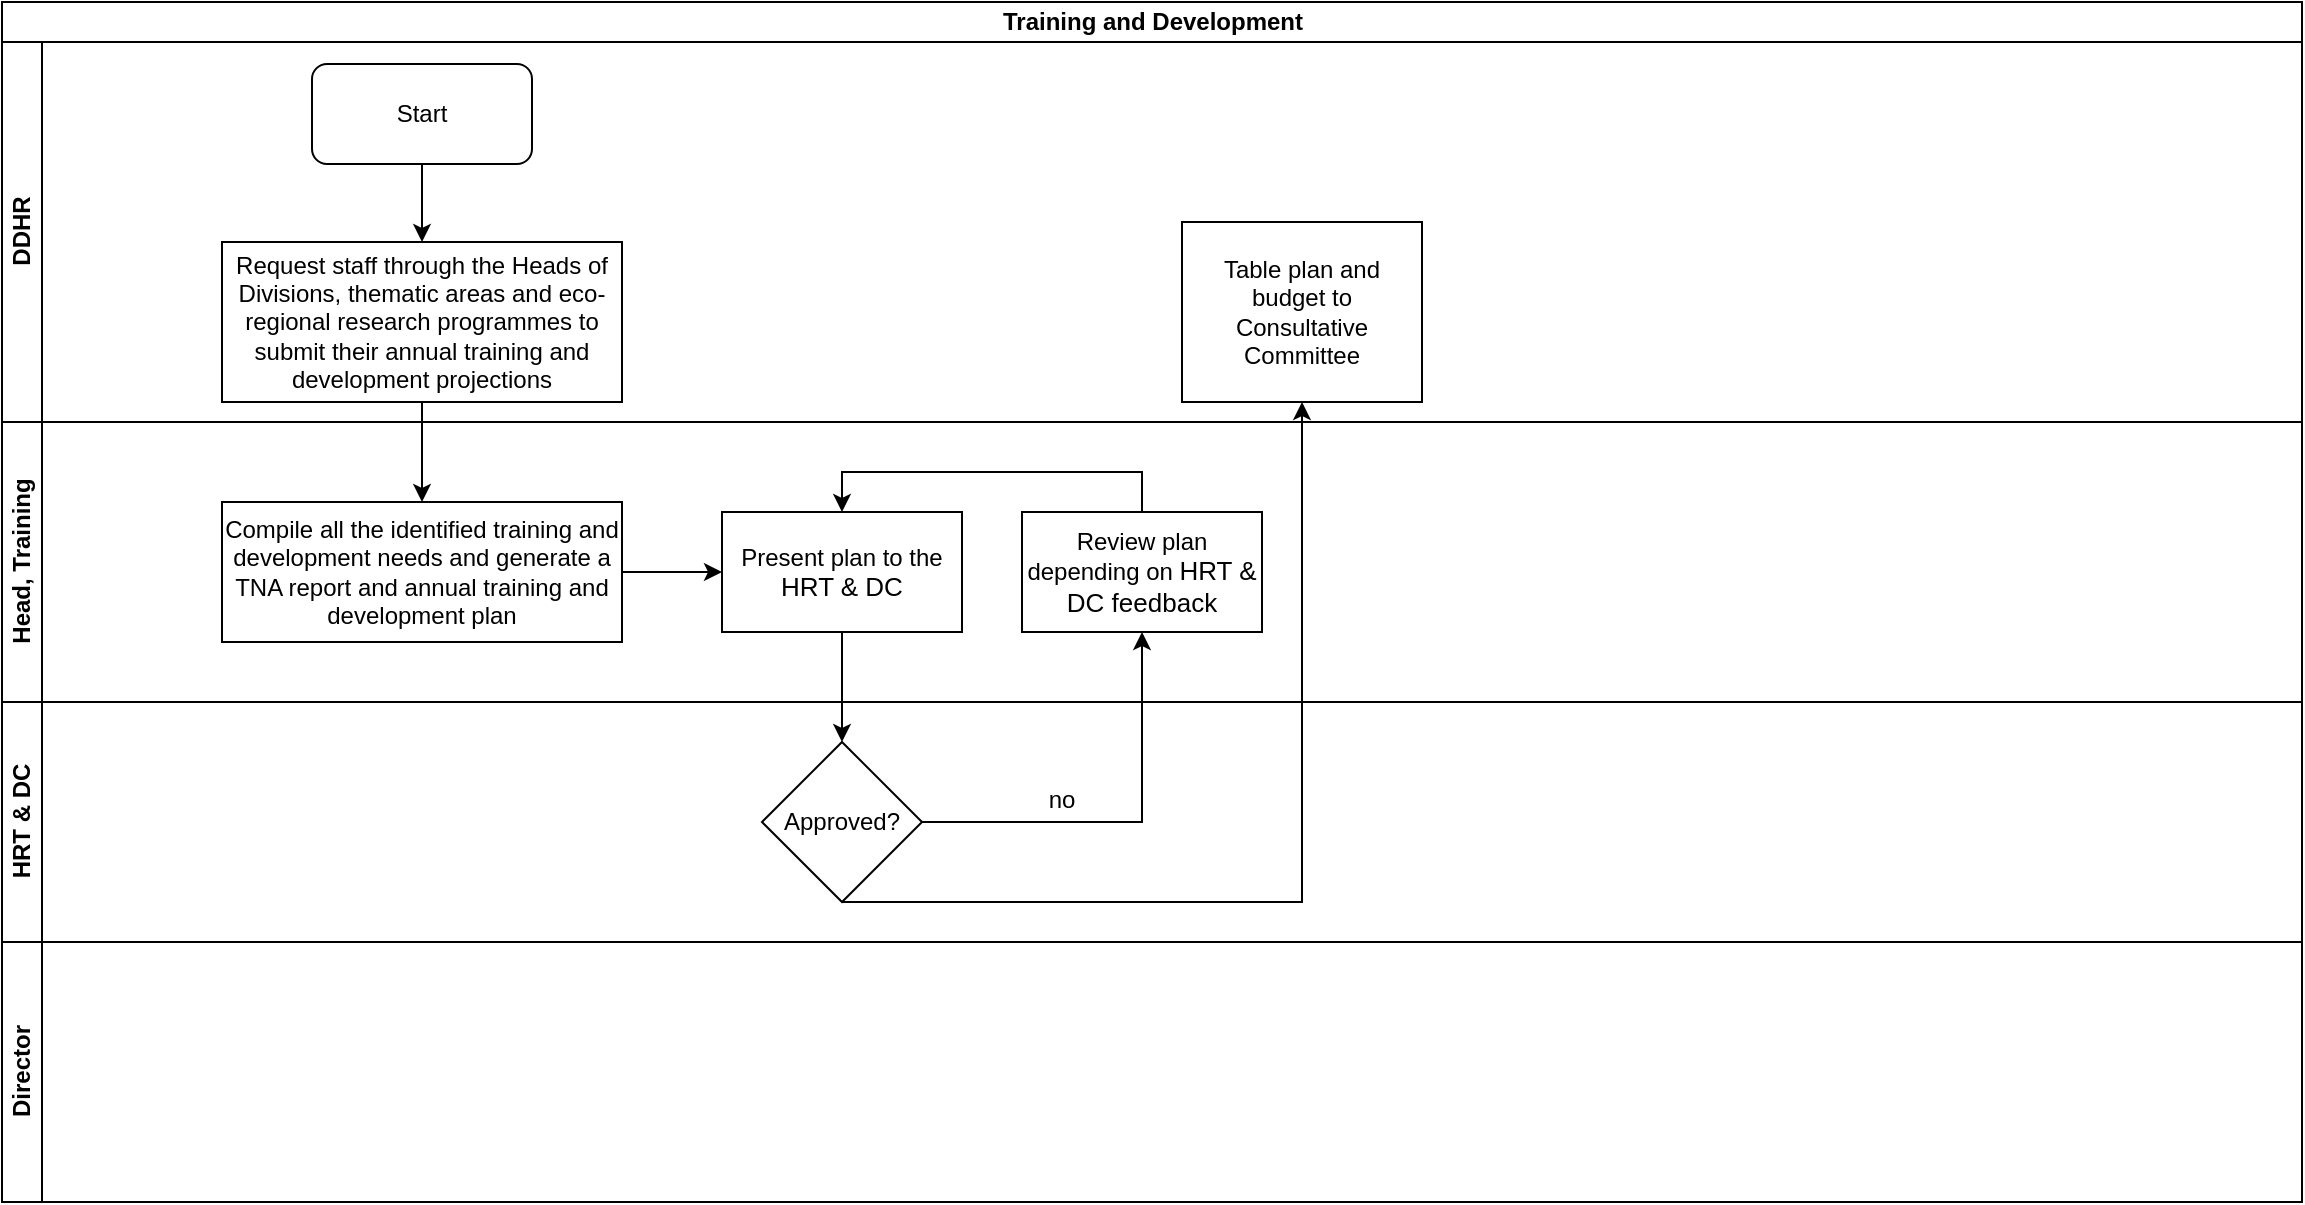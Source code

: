 <mxfile version="13.10.4" type="github">
  <diagram id="TgsOetUIMMD29B5rdHni" name="Page-1">
    <mxGraphModel dx="1038" dy="547" grid="1" gridSize="10" guides="1" tooltips="1" connect="1" arrows="1" fold="1" page="1" pageScale="1" pageWidth="1169" pageHeight="827" math="0" shadow="0">
      <root>
        <mxCell id="0" />
        <mxCell id="1" parent="0" />
        <mxCell id="y23m5HL0FmxXgGwVUjin-1" value="Training and Development" style="swimlane;html=1;childLayout=stackLayout;resizeParent=1;resizeParentMax=0;horizontal=1;startSize=20;horizontalStack=0;" vertex="1" parent="1">
          <mxGeometry x="10" y="10" width="1150" height="600" as="geometry" />
        </mxCell>
        <mxCell id="y23m5HL0FmxXgGwVUjin-2" value="DDHR" style="swimlane;html=1;startSize=20;horizontal=0;" vertex="1" parent="y23m5HL0FmxXgGwVUjin-1">
          <mxGeometry y="20" width="1150" height="190" as="geometry" />
        </mxCell>
        <mxCell id="y23m5HL0FmxXgGwVUjin-5" value="Start" style="rounded=1;whiteSpace=wrap;html=1;" vertex="1" parent="y23m5HL0FmxXgGwVUjin-2">
          <mxGeometry x="155" y="11" width="110" height="50" as="geometry" />
        </mxCell>
        <mxCell id="y23m5HL0FmxXgGwVUjin-8" value="Request staff through the Heads of Divisions, thematic areas and eco-regional research programmes to submit their annual training and development projections" style="rounded=0;whiteSpace=wrap;html=1;" vertex="1" parent="y23m5HL0FmxXgGwVUjin-2">
          <mxGeometry x="110" y="100" width="200" height="80" as="geometry" />
        </mxCell>
        <mxCell id="y23m5HL0FmxXgGwVUjin-7" value="" style="edgeStyle=orthogonalEdgeStyle;rounded=0;orthogonalLoop=1;jettySize=auto;html=1;entryX=0.5;entryY=0;entryDx=0;entryDy=0;" edge="1" parent="y23m5HL0FmxXgGwVUjin-2" source="y23m5HL0FmxXgGwVUjin-5" target="y23m5HL0FmxXgGwVUjin-8">
          <mxGeometry relative="1" as="geometry">
            <mxPoint x="195" y="136" as="targetPoint" />
          </mxGeometry>
        </mxCell>
        <mxCell id="y23m5HL0FmxXgGwVUjin-21" value="Table plan and budget to Consultative Committee" style="whiteSpace=wrap;html=1;rounded=0;" vertex="1" parent="y23m5HL0FmxXgGwVUjin-2">
          <mxGeometry x="590" y="90" width="120" height="90" as="geometry" />
        </mxCell>
        <mxCell id="y23m5HL0FmxXgGwVUjin-3" value="Head, Training" style="swimlane;html=1;startSize=20;horizontal=0;" vertex="1" parent="y23m5HL0FmxXgGwVUjin-1">
          <mxGeometry y="210" width="1150" height="140" as="geometry" />
        </mxCell>
        <mxCell id="y23m5HL0FmxXgGwVUjin-9" value="Compile all the identified training and development needs and generate a TNA report and annual training and development plan" style="whiteSpace=wrap;html=1;rounded=0;" vertex="1" parent="y23m5HL0FmxXgGwVUjin-3">
          <mxGeometry x="110" y="40" width="200" height="70" as="geometry" />
        </mxCell>
        <mxCell id="y23m5HL0FmxXgGwVUjin-11" value="Present plan to the &lt;font size=&quot;2&quot;&gt;HRT &amp;amp; DC&lt;/font&gt;&lt;br&gt;" style="whiteSpace=wrap;html=1;rounded=0;" vertex="1" parent="y23m5HL0FmxXgGwVUjin-3">
          <mxGeometry x="360" y="45" width="120" height="60" as="geometry" />
        </mxCell>
        <mxCell id="y23m5HL0FmxXgGwVUjin-12" value="" style="edgeStyle=orthogonalEdgeStyle;rounded=0;orthogonalLoop=1;jettySize=auto;html=1;" edge="1" parent="y23m5HL0FmxXgGwVUjin-3" source="y23m5HL0FmxXgGwVUjin-9" target="y23m5HL0FmxXgGwVUjin-11">
          <mxGeometry relative="1" as="geometry" />
        </mxCell>
        <mxCell id="y23m5HL0FmxXgGwVUjin-16" value="Review plan depending on &lt;font size=&quot;2&quot;&gt;HRT &amp;amp; DC feedback&lt;br&gt;&lt;/font&gt;" style="whiteSpace=wrap;html=1;rounded=0;" vertex="1" parent="y23m5HL0FmxXgGwVUjin-3">
          <mxGeometry x="510" y="45" width="120" height="60" as="geometry" />
        </mxCell>
        <mxCell id="y23m5HL0FmxXgGwVUjin-19" value="" style="edgeStyle=orthogonalEdgeStyle;rounded=0;orthogonalLoop=1;jettySize=auto;html=1;entryX=0.5;entryY=0;entryDx=0;entryDy=0;exitX=0.5;exitY=0;exitDx=0;exitDy=0;" edge="1" parent="y23m5HL0FmxXgGwVUjin-3" source="y23m5HL0FmxXgGwVUjin-16" target="y23m5HL0FmxXgGwVUjin-11">
          <mxGeometry relative="1" as="geometry">
            <mxPoint x="600" y="-35" as="targetPoint" />
            <Array as="points">
              <mxPoint x="570" y="25" />
              <mxPoint x="420" y="25" />
            </Array>
          </mxGeometry>
        </mxCell>
        <mxCell id="y23m5HL0FmxXgGwVUjin-4" value="HRT &amp;amp; DC" style="swimlane;html=1;startSize=20;horizontal=0;" vertex="1" parent="y23m5HL0FmxXgGwVUjin-1">
          <mxGeometry y="350" width="1150" height="120" as="geometry" />
        </mxCell>
        <mxCell id="y23m5HL0FmxXgGwVUjin-14" value="Approved?" style="rhombus;whiteSpace=wrap;html=1;rounded=0;" vertex="1" parent="y23m5HL0FmxXgGwVUjin-4">
          <mxGeometry x="380" y="20" width="80" height="80" as="geometry" />
        </mxCell>
        <mxCell id="y23m5HL0FmxXgGwVUjin-20" value="no" style="text;html=1;strokeColor=none;fillColor=none;align=center;verticalAlign=middle;whiteSpace=wrap;rounded=0;" vertex="1" parent="y23m5HL0FmxXgGwVUjin-4">
          <mxGeometry x="510" y="38.5" width="40" height="20" as="geometry" />
        </mxCell>
        <mxCell id="y23m5HL0FmxXgGwVUjin-10" value="" style="edgeStyle=orthogonalEdgeStyle;rounded=0;orthogonalLoop=1;jettySize=auto;html=1;" edge="1" parent="y23m5HL0FmxXgGwVUjin-1" source="y23m5HL0FmxXgGwVUjin-8" target="y23m5HL0FmxXgGwVUjin-9">
          <mxGeometry relative="1" as="geometry" />
        </mxCell>
        <mxCell id="y23m5HL0FmxXgGwVUjin-13" value="Director" style="swimlane;html=1;startSize=20;horizontal=0;" vertex="1" parent="y23m5HL0FmxXgGwVUjin-1">
          <mxGeometry y="470" width="1150" height="130" as="geometry" />
        </mxCell>
        <mxCell id="y23m5HL0FmxXgGwVUjin-15" value="" style="edgeStyle=orthogonalEdgeStyle;rounded=0;orthogonalLoop=1;jettySize=auto;html=1;" edge="1" parent="y23m5HL0FmxXgGwVUjin-1" source="y23m5HL0FmxXgGwVUjin-11" target="y23m5HL0FmxXgGwVUjin-14">
          <mxGeometry relative="1" as="geometry" />
        </mxCell>
        <mxCell id="y23m5HL0FmxXgGwVUjin-17" value="" style="edgeStyle=orthogonalEdgeStyle;rounded=0;orthogonalLoop=1;jettySize=auto;html=1;" edge="1" parent="y23m5HL0FmxXgGwVUjin-1" source="y23m5HL0FmxXgGwVUjin-14" target="y23m5HL0FmxXgGwVUjin-16">
          <mxGeometry relative="1" as="geometry" />
        </mxCell>
        <mxCell id="y23m5HL0FmxXgGwVUjin-22" value="" style="edgeStyle=orthogonalEdgeStyle;rounded=0;orthogonalLoop=1;jettySize=auto;html=1;entryX=0.5;entryY=1;entryDx=0;entryDy=0;" edge="1" parent="y23m5HL0FmxXgGwVUjin-1" source="y23m5HL0FmxXgGwVUjin-14" target="y23m5HL0FmxXgGwVUjin-21">
          <mxGeometry relative="1" as="geometry">
            <Array as="points">
              <mxPoint x="650" y="450" />
            </Array>
          </mxGeometry>
        </mxCell>
      </root>
    </mxGraphModel>
  </diagram>
</mxfile>
